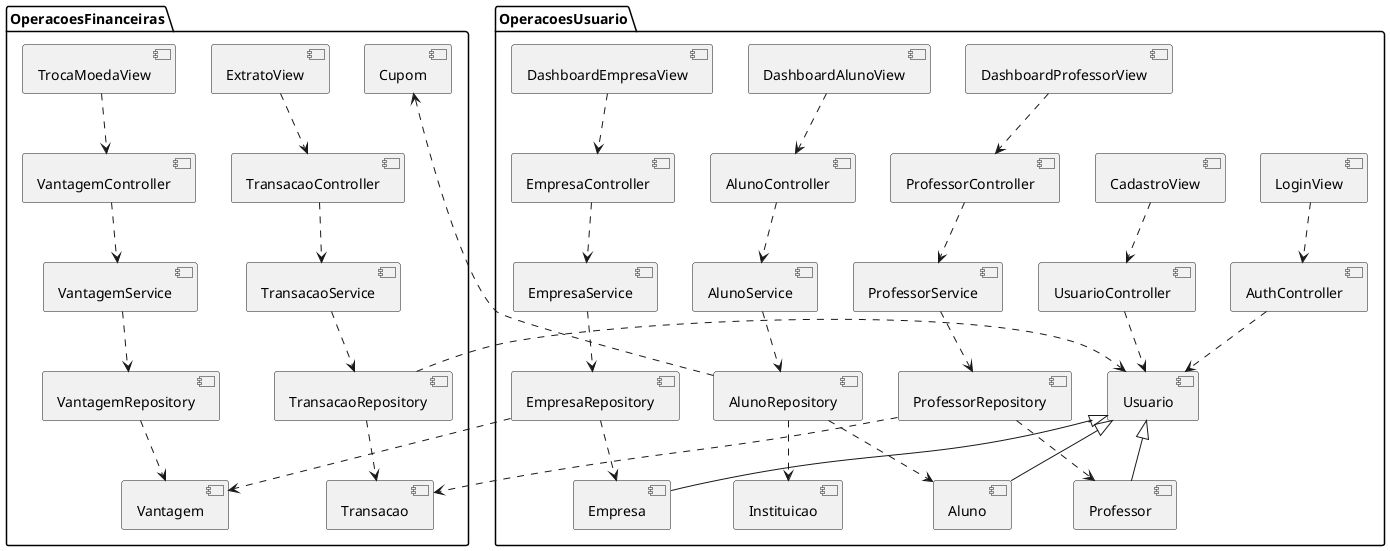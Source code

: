 @startuml

package "OperacoesUsuario" {
  [CadastroView]
  [LoginView]
  [DashboardAlunoView]
  [DashboardProfessorView]
  [DashboardEmpresaView]
  [AuthController]
  [UsuarioController]
  [AlunoController]
  [AlunoService]
  [AlunoRepository]
  [ProfessorController]
  [ProfessorService]
  [ProfessorRepository]
  [EmpresaController]
  [EmpresaService]
  [EmpresaRepository]
  [Usuario]
  [Aluno]
  [Professor]
  [Empresa]
  [Instituicao]
}

package "OperacoesFinanceiras" {
  [ExtratoView]
  [TrocaMoedaView]
  [VantagemController]
  [VantagemService]
  [VantagemRepository]
  [TransacaoController]
  [TransacaoService]
  [TransacaoRepository]
  [Vantagem]
  [Transacao]
  [Cupom]
}

' View -> Controller
[LoginView] ..> [AuthController]
[DashboardAlunoView] ..> [AlunoController]
[DashboardProfessorView] ..> [ProfessorController]
[DashboardEmpresaView] ..> [EmpresaController]
[ExtratoView] ..> [TransacaoController]
[TrocaMoedaView] ..> [VantagemController]
[CadastroView] ..> [UsuarioController]

' Controller -> Service
[AuthController] ..> [Usuario]
[UsuarioController] ..> [Usuario]
[AlunoController] ..> [AlunoService]
[ProfessorController] ..> [ProfessorService]
[EmpresaController] ..> [EmpresaService]
[VantagemController] ..> [VantagemService]
[TransacaoController] ..> [TransacaoService]

' Service -> Repository
[AlunoService] ..> [AlunoRepository]
[ProfessorService] ..> [ProfessorRepository]
[EmpresaService] ..> [EmpresaRepository]
[VantagemService] ..> [VantagemRepository]
[TransacaoService] ..> [TransacaoRepository]

' Repository -> Model
[AlunoRepository] ..> [Aluno]
[AlunoRepository] ..> [Instituicao]
[AlunoRepository] ..> [Cupom]
[ProfessorRepository] ..> [Professor]
[ProfessorRepository] ..> [Transacao]
[EmpresaRepository] ..> [Empresa]
[EmpresaRepository] ..> [Vantagem]
[VantagemRepository] ..> [Vantagem]
[TransacaoRepository] ..> [Transacao]
[TransacaoRepository] ..> [Usuario]

' Herança
[Usuario] <|-- [Aluno]
[Usuario] <|-- [Professor]
[Usuario] <|-- [Empresa]

@enduml
